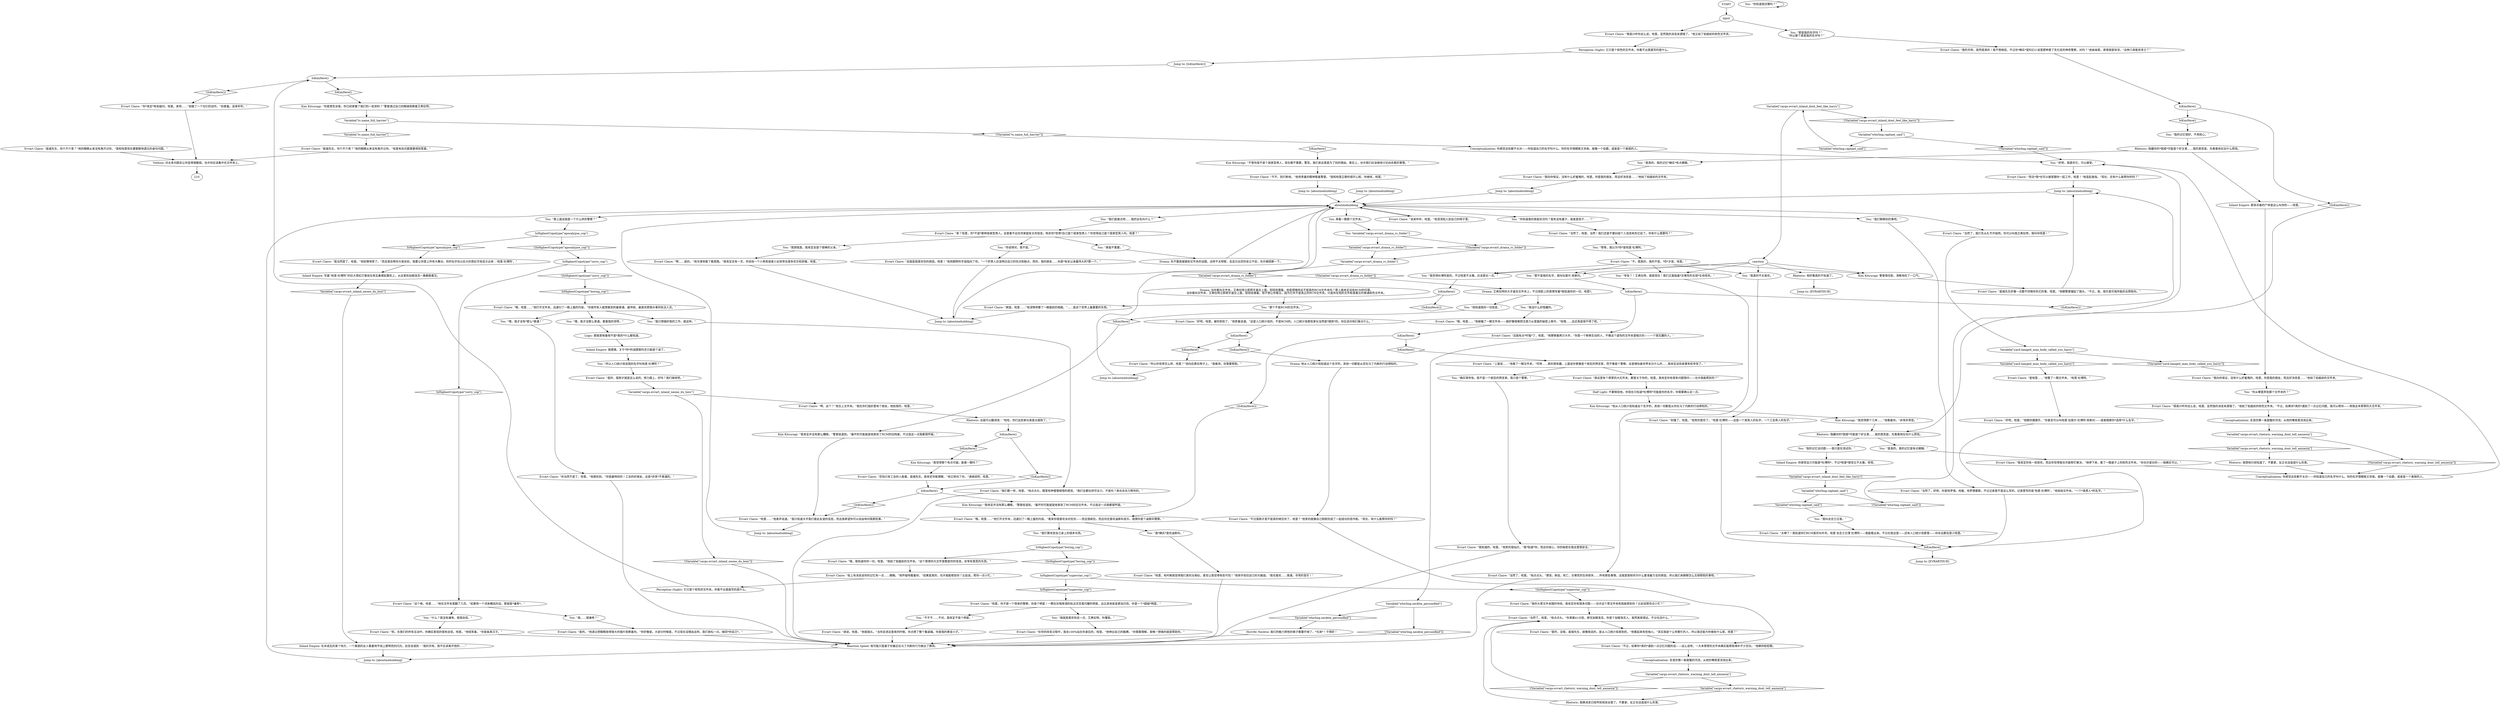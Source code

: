 # CONTAINERYARD / EVRART ME
# "You seem to know thing about me... Can I ask you about something?"
# ==================================================
digraph G {
	  0 [label="START"];
	  1 [label="input"];
	  2 [label="IsHighestCopotype(\"superstar_cop\")"];
	  3 [label="IsHighestCopotype(\"superstar_cop\")", shape=diamond];
	  4 [label="!(IsHighestCopotype(\"superstar_cop\"))", shape=diamond];
	  5 [label="Rhetoric: 我想他已经知道了。不要紧，反正也没造成什么伤害。"];
	  6 [label="Half Light: 不要相信他。你现在只知道*杜博阿*可能是你的名字。你需要确认这一点。"];
	  7 [label="Evrart Claire: “太棒了！我知道你们RCM喜欢叫外号。哈里‘龙舌兰日落’杜博阿——我能看出来。不过在我这里——还有人口统计局那里——你永远都会是小哈里。”"];
	  8 [label="Kim Kitsuragi: “我觉得那个有点可疑。能看一眼吗？”"];
	  9 [label="You: “我打算改变自己身上的很多东西。”"];
	  10 [label="Evrart Claire: “当然了，哈里。”他点点头。“罪恶，鲜血，死亡，灾难性的生命损失……所有那些事情。这就是我和你为什么要准备万全的原因，所以我们来聊聊怎么互相帮助的事吧。”"];
	  11 [label="Evrart Claire: “我知道的，哈里。”他笑的很灿烂。“我*知道*你。而且你放心，你的秘密在我这里很安全。”"];
	  12 [label="Variable[\"whirling.necktie_personified\"]"];
	  13 [label="Variable[\"whirling.necktie_personified\"]", shape=diamond];
	  14 [label="!(Variable[\"whirling.necktie_personified\"])", shape=diamond];
	  15 [label="Evrart Claire: “是的，我刚才就是这么说的。努力跟上，好吗？我们继续吧。”"];
	  16 [label="You: “是真的。我的记忆是有点模糊。”"];
	  17 [label="Jump to: [aboutmehubbing]"];
	  18 [label="Evrart Claire: “哦，哈里……”他偷瞄了一眼文件夹——就好像很难把注意力从里面的秘密上移开。“哇哦……这还真是很不得了呢。”"];
	  19 [label="You: “我*确实*喜欢迪斯科。”"];
	  20 [label="Evrart Claire: “胡说，哈里。”他摇摇头。“当你走进这里来的时候，你点燃了整个集装箱。你是我的黄金小子。”"];
	  21 [label="Evrart Claire: “哈里，有时候我觉得我们真的太相似，甚至让我觉得有些可怕！”他用手抱住自己的大脑袋。“我也喜欢……普通，寻常的音乐！”"];
	  22 [label="Rhetoric: 我猜消息已经传到他耳朵里了。不要紧，反正也没造成什么伤害。"];
	  23 [label="Evrart Claire: “曷城先生，你介不介意？”他的眼睛从来没有离开过你。“哈里有些问题需要得到答案。”"];
	  24 [label="You: “那上面说我是一个什么样的警察？”"];
	  25 [label="Evrart Claire: “你*肯定*有些疑问，哈里。来吧……”他做了一个勾引的动作。“别害羞。说来听听。”"];
	  26 [label="You: “家庭不重要。”"];
	  27 [label="Evrart Claire: “哦，哈里……”他打开文件夹，迅速扫了一眼上面的内容。“你是所有人能想象到的最普通、最传统、最喜欢照章办事的执法人员。”"];
	  28 [label="You: “我就是喜欢你这一点，艾弗拉特。你懂我。”"];
	  29 [label="Horrific Necktie: 我们的魅力把他的裤子都要吓掉了，*兄弟*！干得好！"];
	  30 [label="IsHighestCopotype(\"apocalypse_cop\")"];
	  31 [label="IsHighestCopotype(\"apocalypse_cop\")", shape=diamond];
	  32 [label="!(IsHighestCopotype(\"apocalypse_cop\"))", shape=diamond];
	  33 [label="You: “是真的。我的记忆*确实*有点模糊。”"];
	  34 [label="Evrart Claire: “而且*我*也可以接受跟你一起工作，哈里！”他竖起食指。“现在，还有什么能帮你的吗？”"];
	  35 [label="Evrart Claire: “啊……是的。”他冷漠地看了看周围。“我肯定总有一天，你会给一个小男孩或者小女孩带去很多欢乐和骄傲，哈里。”"];
	  36 [label="Jump to: [aboutmehubbing]"];
	  37 [label="IsKimHere()"];
	  38 [label="IsKimHere()", shape=diamond];
	  39 [label="!(IsKimHere())", shape=diamond];
	  40 [label="Variable[\"cargo.evrart_rhetoric_warning_dont_tell_amnesia\"]"];
	  41 [label="Variable[\"cargo.evrart_rhetoric_warning_dont_tell_amnesia\"]", shape=diamond];
	  42 [label="!(Variable[\"cargo.evrart_rhetoric_warning_dont_tell_amnesia\"])", shape=diamond];
	  43 [label="Evrart Claire: “这就是我喜欢你的原因，哈里！”他用肥胖的手指指向了你。“一个好男人应该明白自己的优点和缺点，而你，我的朋友……你是*有史以来最伟大的*那一个。”"];
	  44 [label="Evrart Claire: “恐怕只有工会的人能看，曷城先生。我肯定你能理解。”他又转向了你。“请继续吧，哈里。”"];
	  45 [label="Jump to: [aboutmehubbing]"];
	  46 [label="You: “不不不……不对。我肯定不是个明星。”"];
	  47 [label="Conceptualization: 言语仿佛一条甜蜜的河流，从他的嘴唇里流淌出来。"];
	  48 [label="Evrart Claire: “我的天啦，居然是真的！我不想相信，不过你*确实*是科幻小说里那种患了失忆症的神奇警察，对吗？”他耸耸肩，表情很是惊讶。“这种几率能有多少？”"];
	  49 [label="Evrart Claire: “别傻了，哈里。”他笑的更欢了。“哈里·杜博阿——这是一个真男人的名字。一个工会男人的名字。”"];
	  50 [label="Kim Kitsuragi: “不管你是不是个居家型男人，现在都不重要，警官。我们来这里是为了别的理由。事实上，也许我们应该继续讨论凶杀案的事情。”"];
	  51 [label="You: “我想我是。我肯定会是个很棒的父亲。”"];
	  52 [label="Drama: 当你看向文件夹，艾弗拉特立即把手盖在上面，轻轻抚摸着。他是想掩饰这不是真的RCM文件夹吗？那上面肯定没有RCM的印章。\n当你看向文件夹，艾弗拉特立即把手盖在上面，轻轻抚摸着。他不想让你看见，因为它并不是真正的RCM文件夹。只是你在他的文件柜里看见的普通棕色文件夹。"];
	  53 [label="Evrart Claire: “不过我刚才是不是真的唬住你了，哈里？”他笑的就像自己刚刚完成了一起成功的恶作剧。“现在，有什么能帮你的吗？”"];
	  54 [label="You: “他知道我的一切信息。”"];
	  55 [label="Evrart Claire: “哈里，你不是一个简单的警察，你是个明星！一颗在灰暗单调的执法天空里闪耀的明星，远比其他星星更加闪亮。你是一个*超级*明星。”"];
	  56 [label="You: “喂，我才没有*那么*普通！”"];
	  57 [label="Inland Empire: 很遗憾。关于*你*的谜题暂时还只能是个谜了。"];
	  58 [label="Jump to: [IsKimHere()]"];
	  59 [label="Variable[\"tc.name_full_harrier\"]"];
	  60 [label="Variable[\"tc.name_full_harrier\"]", shape=diamond];
	  61 [label="!(Variable[\"tc.name_full_harrier\"])", shape=diamond];
	  62 [label="You: “那个不是RCM的文件夹。”"];
	  63 [label="Kim Kitsuragi: “我肯定并没有那么糟糕，”警督低语到。“最坏的可能就是他拿到了RCM的旧档案，不过连这一点我都很怀疑。”"];
	  64 [label="You: “确实很夸张。我不是一个疯狂的预言家。我只是个警察。”"];
	  65 [label="Rhetoric: 隐藏你的*困惑*可能是个好主意……我的意思是，先看看他在玩什么把戏。"];
	  66 [label="You: “我觉得杜博阿是的，不过哈里不太像。应该更长一点。”"];
	  67 [label="Jump to: [aboutmehubbing]"];
	  68 [label="Drama: 艾弗拉特的大手盖在文件夹上，不过他脸上的表情写着*我知道你的一切，哈里*。"];
	  69 [label="Evrart Claire: “好吧，哈里，被你抓到了，”他笑着说道。“这是人口统计局的，不是RCM的。人口统计局那些家伙当然是*腐败*的。你应该对他们做点什么。”"];
	  70 [label="Drama: 他从人口统计局知道这个名字的，其他一切都是从您在马丁内斯的行动得知的。"];
	  71 [label="Inland Empire: 写着“哈里·杜博阿”的巨大霓虹灯悬挂在库瓦桑德起重机上，从这里到加姆洛克一路都能看见。"];
	  72 [label="You: “所以人口统计局说我的名字叫哈里·杜博阿？”"];
	  73 [label="Variable[\"yard.hanged_man_body_called_you_harry\"]"];
	  74 [label="Variable[\"yard.hanged_man_body_called_you_harry\"]", shape=diamond];
	  75 [label="!(Variable[\"yard.hanged_man_body_called_you_harry\"])", shape=diamond];
	  76 [label="You: “你知道我的家庭状况吗？我有没有妻子，或者是孩子……？”"];
	  77 [label="Kim Kitsuragi: “你是想告诉我，你已经掌握了我们的一些资料？”警督透过自己的眼镜观察着艾弗拉特。"];
	  78 [label="Conceptualization: 言语仿佛一条甜蜜的河流，从他的嘴唇里流淌出来。"];
	  79 [label="You: “那不是我的名字，我叫拉斐尔·库斯托。”"];
	  80 [label="IsKimHere()"];
	  81 [label="IsKimHere()", shape=diamond];
	  82 [label="!(IsKimHere())", shape=diamond];
	  83 [label="Evrart Claire: “这个嘛，哈里……”他在文件夹里翻了几页。“如果用一个词来概括的话，那就是*谦卑*。”"];
	  84 [label="Reaction Speed: 他可能只是基于你最近在马丁内斯的行为做出了猜测。"];
	  85 [label="Evrart Claire: “不不。别打断他。”他用责备的眼神看着警督。“我和哈里正聊的很开心呢。你继续，哈里。”"];
	  86 [label="Volition: 问太多问题会让你显得很脆弱。也许你应该集中在文件夹上。"];
	  87 [label="You: “我真的不太喜欢。”"];
	  88 [label="Jump to: [aboutmehubbing]"];
	  89 [label="Evrart Claire: “呃，在我们的所有互动中，你确实表现的很有自信，哈里。”他轻笑着。“你是条真汉子。”"];
	  90 [label="IsKimHere()"];
	  91 [label="IsKimHere()", shape=diamond];
	  92 [label="!(IsKimHere())", shape=diamond];
	  93 [label="You: “我的记忆没问题——我只是在测试你。”"];
	  94 [label="You: 再看一眼那个文件夹。"];
	  95 [label="You: Variable[\"cargo.evrart_drama_rc_folder\"]"];
	  96 [label="Variable[\"cargo.evrart_drama_rc_folder\"]", shape=diamond];
	  97 [label="!(Variable[\"cargo.evrart_drama_rc_folder\"])", shape=diamond];
	  98 [label="Evrart Claire: “不。我真的，真的不是。*你*才是，哈里。”"];
	  99 [label="Evrart Claire: “曷城先生好像一点都不同情你失忆的事，哈里。”他朝警督皱起了眉头。“不过，我，很乐意尽我所能的去帮助你。”"];
	  100 [label="Evrart Claire: “哈里……”他柔声说道。“我只知道关乎我们彼此友谊的信息。而且我希望你可以自由地问我那些事。”"];
	  101 [label="IsKimHere()"];
	  102 [label="IsKimHere()", shape=diamond];
	  103 [label="!(IsKimHere())", shape=diamond];
	  104 [label="You: “我……很谦卑？”"];
	  105 [label="Inland Empire: 在米诺瓦的某个地方，一个美丽的女人看着地平线上那明亮的闪光，自言自语到：“我的天啦，我不应该离开他的……”"];
	  106 [label="Evrart Claire: “我向你保证，没有什么好羞愧的，哈里。你是我的朋友，而且好消息是……”他拍了拍面前的文件夹。"];
	  107 [label="You: “我们聊聊别的事吧。”"];
	  108 [label="Variable[\"cargo.evrart_rhetoric_warning_dont_tell_amnesia\"]"];
	  109 [label="Variable[\"cargo.evrart_rhetoric_warning_dont_tell_amnesia\"]", shape=diamond];
	  110 [label="!(Variable[\"cargo.evrart_rhetoric_warning_dont_tell_amnesia\"])", shape=diamond];
	  111 [label="Jump to: [aboutmehubbing]"];
	  112 [label="IsKimHere()"];
	  113 [label="IsKimHere()", shape=diamond];
	  114 [label="!(IsKimHere())", shape=diamond];
	  115 [label="You: “我没什么好隐藏的。”"];
	  116 [label="You: “什么？我没有谦卑。我很自信。”"];
	  117 [label="Evrart Claire: “是的。”他透过把眼睛放得很大的镜片观察着你。“你好像是。大部分时候是。不过现在没理由这样。我们放松一点。做回*你自己*。”"];
	  118 [label="Evrart Claire: “我们都一样，哈里。”他点点头，眼里有种惺惺相惜的感觉。“我们全都在拼尽全力，不是吗？我也会全力帮你的。”"];
	  119 [label="You: “喂，我才没那么普通，看看我的领带。”"];
	  120 [label="Variable[\"cargo.evrart_drama_rc_folder\"]"];
	  121 [label="Variable[\"cargo.evrart_drama_rc_folder\"]", shape=diamond];
	  122 [label="!(Variable[\"cargo.evrart_drama_rc_folder\"])", shape=diamond];
	  123 [label="IsHighestCopotype(\"sorry_cop\")"];
	  124 [label="IsHighestCopotype(\"sorry_cop\")", shape=diamond];
	  125 [label="!(IsHighestCopotype(\"sorry_cop\"))", shape=diamond];
	  126 [label="Evrart Claire: “街上有消息说你的记忆有一点……模糊。”他怀疑地看着你。“如果是真的，也许我能帮到你？比如说，帮你一点小忙。”"];
	  127 [label="You: “我们直接点吧……我的全名叫什么？”"];
	  128 [label="aboutmehubbing"];
	  129 [label="Rhetoric: 这就可以翻译成：“哈哈，你们这些家伙真是太腐败了。”"];
	  130 [label="Variable[\"whirling.raphael_said\"]"];
	  131 [label="Variable[\"whirling.raphael_said\"]", shape=diamond];
	  132 [label="!(Variable[\"whirling.raphael_said\"])", shape=diamond];
	  133 [label="Variable[\"whirling.raphael_said\"]"];
	  134 [label="Variable[\"whirling.raphael_said\"]", shape=diamond];
	  135 [label="!(Variable[\"whirling.raphael_said\"])", shape=diamond];
	  136 [label="You: “你说得对，我不是。”"];
	  137 [label="You: “我只想做好我的工作，就这样。”"];
	  138 [label="Evrart Claire: “你当然不是了，哈里，”他感叹到。“你是最特别的！工会的好朋友。这是*非常*不普通的。”"];
	  139 [label="Jump to: [aboutmehubbing]"];
	  140 [label="IsKimHere()"];
	  141 [label="IsKimHere()", shape=diamond];
	  142 [label="!(IsKimHere())", shape=diamond];
	  143 [label="Kim Kitsuragi: “我肯定并没有那么糟糕，”警督低语到。“最坏的可能就是他拿到了RCM的旧文件夹，不过连这一点我都很怀疑。”"];
	  144 [label="Evrart Claire: “上面说……”他看了一眼文件夹。“哎呀……真的很有趣。上面说你更像是个疯狂的预言家，而不像是个警察。总是嘀咕着世界末日什么的……我肯定这些故事有些夸张了。”"];
	  145 [label="Evrart Claire: “我当然是了，哈里。”他狡猾地笑了。“而且我会帮你大放异彩。我要让你登上所有大舞台。你的名字会以巨大的霓虹字母显示出来：‘哈里·杜博阿’。”"];
	  146 [label="Evrart Claire: “在你的改变过程中，我会100%站在你身后的，哈里。”他伸出自己的胳膊。“你需要理解，我唯一想做的就是帮助你。”"];
	  147 [label="IsHighestCopotype(\"boring_cop\")"];
	  148 [label="IsHighestCopotype(\"boring_cop\")", shape=diamond];
	  149 [label="!(IsHighestCopotype(\"boring_cop\"))", shape=diamond];
	  150 [label="Evrart Claire: “哦，我知道你的一切，哈里。”他拍了拍面前的文件夹。“这个厚厚的大文件里都是你的信息。非常有意思的东西。”"];
	  151 [label="Evrart Claire: “很高兴听你这么说，哈里。显然我的消息来源错了。”他又拍了拍面前的棕色文件夹。"];
	  152 [label="Rhetoric: 隐藏你的*困惑*可能是个好主意……我的意思是，先看看他在玩什么把戏。"];
	  153 [label="Perception (Sight): 它只是个棕色的文件夹。你看不出里面写的是什么。"];
	  154 [label="Conceptualization: 你感觉这些都不太对——你知道自己的名字叫什么。你的名字很精致又世故。就像一个伯爵。或者是一个美丽的人。"];
	  155 [label="Variable[\"cargo.evrart_inland_dont_feel_like_harry\"]"];
	  156 [label="Variable[\"cargo.evrart_inland_dont_feel_like_harry\"]", shape=diamond];
	  157 [label="!(Variable[\"cargo.evrart_inland_dont_feel_like_harry\"])", shape=diamond];
	  158 [label="reaction"];
	  159 [label="You: “好吧，我喜欢它，可以接受。”"];
	  160 [label="You: “夸张？！艾弗拉特，就是现在！我们正面临着*灾难性的全球*生命损失。”"];
	  161 [label="Evrart Claire: “我这里有个厚厚的大文件夹，都是关于你的，哈里。我肯定你有很多问题想问——也许我能帮到你？”"];
	  162 [label="You: “你从哪里弄到那个文件夹的？”"];
	  163 [label="Evrart Claire: “说来听听，哈里。”他深深陷入到自己的椅子里。"];
	  164 [label="Evrart Claire: “曷城先生，你介不介意？”他的眼睛从来没有离开过你。“我和哈里现在要聊聊他遗忘的身份问题。”"];
	  165 [label="Conceptualization: 你感觉这些都不太对——你知道自己的名字叫什么。你的名字很精致又世故。就像一个伯爵。或者是一个美丽的人。"];
	  166 [label="You: “我叫龙舌兰日落。”"];
	  167 [label="Kim Kitsuragi: 警督捂住脸，清晰地叹了一口气。"];
	  168 [label="Jump to: [EVRARTHUB]"];
	  169 [label="Variable[\"cargo.evrart_inland_neone_du_bois\"]"];
	  170 [label="Variable[\"cargo.evrart_inland_neone_du_bois\"]", shape=diamond];
	  171 [label="!(Variable[\"cargo.evrart_inland_neone_du_bois\"])", shape=diamond];
	  172 [label="Evrart Claire: “啊，这个？”他合上文件夹。“我在你们组织里有个朋友，他给我的，哈里。”"];
	  173 [label="Evrart Claire: “很高兴听你这么说，哈里。显然我的消息来源错了。”他拍了拍面前的棕色文件夹。“不过，如果你*真的*遇到了一点记忆问题，我可以帮你——用我这本厚厚的大文件夹。”"];
	  174 [label="Inland Empire: 你感觉自己可能是*杜博阿*，不过*哈里*感觉又不太像。奇怪。"];
	  175 [label="Evrart Claire: “好吧，哈里。”他朝你摆摆手。“你甚至可以叫哈里·拉斐尔·杜博阿·库斯托——或者随便你*选择*什么名字。”"];
	  176 [label="IsKimHere()"];
	  177 [label="IsKimHere()", shape=diamond];
	  178 [label="!(IsKimHere())", shape=diamond];
	  179 [label="Evrart Claire: “这就有点*时髦*了，哈里。”他摩擦着两只大手。“你是一个鲜艳生动的人，不像这个虚伪的文件夹里暗示的——一个很无趣的人。”"];
	  180 [label="Logic: 那就意味着他不是*真的*什么都知道。"];
	  181 [label="Evrart Claire: “不过，如果你*真的*遇到一点记忆问题的话——这么说吧，一大本厚厚的文件夹确实能帮助填补不少空白。”他朝你眨眨眼。"];
	  182 [label="Perception (Sight): 它只是个棕色的文件夹。你看不出里面写的是什么。"];
	  183 [label="Evrart Claire: “当然了，哈里。”他点点头。“你隶属41分局，家住加姆洛克。你是个加姆洛克人。虽然离家很远，不过也没什么。”"];
	  184 [label="You: “你知道我住哪吗？”"];
	  185 [label="Evrart Claire: “当然了，我们先从礼节开始吧。你可以叫我艾弗拉特，我叫你哈里！”"];
	  186 [label="You: “那是我的名字吗？”\n“所以那个真是我的名字吗？”"];
	  187 [label="Evrart Claire: “我向你保证，没有什么好羞愧的，哈里。你是我的朋友，而且好消息是……”他拍了拍面前的文件夹。"];
	  188 [label="Evrart Claire: “我肯定你有一些担忧，而且你觉得我也许能帮忙解决，”他停下来，看了一眼桌子上的棕色文件夹。“你也许是对的——我确实可以。”"];
	  189 [label="Kim Kitsuragi: “他从人口统计局知道这个名字的，其他一切都是从你在马丁内斯的行动得知的。”"];
	  190 [label="Evrart Claire: “所以你觉得怎么样，哈里？”他向后靠在椅子上。“我推测，你需要帮助。”"];
	  191 [label="Evrart Claire: “哦，哈里……”他打开文件夹，迅速扫了一眼上面的内容。“看来你很喜欢派对狂欢——而且很疯狂。而且你还喜欢迪斯科音乐。我猜你是个迪斯科警察。”"];
	  192 [label="Evrart Claire: “我的大厚文件夹随时待命。我肯定你有很多问题——也许这个厚文件夹和我能帮到你？比如说帮你点小忙？”"];
	  193 [label="Jump to: [aboutmehubbing]"];
	  194 [label="Jump to: [EVRARTHUB]"];
	  195 [label="You: “等等，我以为*你*是哈里·杜博阿。”"];
	  196 [label="Rhetoric: 他好像真的不知道了。"];
	  197 [label="Evrart Claire: “是的，没错，曷城先生，就像我说的，是从人口统计局拿到的。”他看起来有些恼火。“其实我是个公务繁忙的人，所以我还能为你做些什么呢，哈里？”"];
	  198 [label="Kim Kitsuragi: “我觉得那个几率……”他看着你。“非常非常低。”"];
	  199 [label="You: “我的记忆很好。不用担心。”"];
	  200 [label="Inland Empire: 那具吊着的尸体是这么叫你的——哈里。"];
	  201 [label="Evrart Claire: “是哈里……”他瞥了一眼文件夹。“哈里·杜博阿。”"];
	  202 [label="Evrart Claire: “家？哈里，你*不是*那种居家型男人。这里看不出任何家庭有关的信息。除非你*觉得*自己是个居家型男人？你觉得自己是个居家型男人吗，哈里？”"];
	  203 [label="Evrart Claire: “当然了，哈里，当然！我们还是不要纠结个人信息和失忆症了。你有什么需要吗？”"];
	  204 [label="Evrart Claire: “当然了，好吧。你是哈罗德。哈曼。哈罗德蒙斯。不过记录里不是这么写的。记录里写的是‘哈里·杜博阿’。”他拍拍文件夹。“一个*真男人*的名字。”"];
	  205 [label="IsKimHere()"];
	  206 [label="IsKimHere()", shape=diamond];
	  207 [label="!(IsKimHere())", shape=diamond];
	  208 [label="Evrart Claire: “家庭，哈里……”他深情地瞥了一眼面前的相框。“……是这个世界上最重要的东西。”"];
	  209 [label="Drama: 先不要直接跳到文件夹的话题。这样不太明智，会显示出您的坐立不安。先仔细观察一下。"];
	  0 -> 1
	  1 -> 186
	  1 -> 151
	  2 -> 3
	  2 -> 4
	  3 -> 55
	  4 -> 192
	  5 -> 154
	  6 -> 189
	  7 -> 177
	  8 -> 44
	  9 -> 147
	  10 -> 84
	  11 -> 84
	  12 -> 13
	  12 -> 14
	  13 -> 29
	  14 -> 84
	  15 -> 169
	  16 -> 188
	  17 -> 128
	  18 -> 101
	  19 -> 21
	  20 -> 84
	  21 -> 84
	  22 -> 183
	  23 -> 86
	  24 -> 30
	  25 -> 86
	  26 -> 209
	  27 -> 56
	  27 -> 137
	  27 -> 119
	  28 -> 146
	  29 -> 84
	  30 -> 32
	  30 -> 31
	  31 -> 145
	  32 -> 123
	  33 -> 106
	  34 -> 67
	  35 -> 17
	  36 -> 128
	  37 -> 38
	  37 -> 39
	  38 -> 199
	  39 -> 65
	  40 -> 41
	  40 -> 42
	  41 -> 22
	  42 -> 183
	  43 -> 17
	  44 -> 140
	  45 -> 128
	  46 -> 20
	  47 -> 40
	  48 -> 37
	  49 -> 177
	  50 -> 85
	  51 -> 35
	  52 -> 62
	  53 -> 181
	  54 -> 141
	  55 -> 28
	  55 -> 46
	  56 -> 138
	  57 -> 72
	  58 -> 90
	  59 -> 60
	  59 -> 61
	  60 -> 23
	  61 -> 165
	  62 -> 69
	  63 -> 100
	  64 -> 11
	  65 -> 16
	  65 -> 93
	  66 -> 205
	  67 -> 128
	  68 -> 115
	  68 -> 54
	  69 -> 112
	  70 -> 53
	  71 -> 170
	  72 -> 15
	  73 -> 74
	  73 -> 75
	  74 -> 201
	  75 -> 187
	  76 -> 203
	  77 -> 59
	  78 -> 108
	  79 -> 176
	  80 -> 81
	  80 -> 82
	  81 -> 8
	  82 -> 140
	  83 -> 104
	  83 -> 116
	  84 -> 36
	  85 -> 111
	  86 -> 210
	  87 -> 49
	  88 -> 128
	  89 -> 84
	  90 -> 91
	  90 -> 92
	  91 -> 77
	  92 -> 25
	  93 -> 174
	  94 -> 95
	  95 -> 96
	  95 -> 97
	  96 -> 120
	  97 -> 120
	  98 -> 160
	  98 -> 66
	  98 -> 167
	  98 -> 79
	  98 -> 87
	  99 -> 67
	  100 -> 88
	  101 -> 102
	  101 -> 103
	  102 -> 144
	  103 -> 191
	  104 -> 117
	  105 -> 36
	  106 -> 193
	  107 -> 204
	  108 -> 109
	  108 -> 110
	  109 -> 5
	  110 -> 154
	  111 -> 128
	  112 -> 113
	  112 -> 114
	  113 -> 190
	  114 -> 70
	  115 -> 18
	  116 -> 89
	  117 -> 84
	  118 -> 84
	  119 -> 180
	  120 -> 121
	  120 -> 122
	  121 -> 52
	  122 -> 68
	  123 -> 124
	  123 -> 125
	  124 -> 83
	  125 -> 148
	  126 -> 153
	  127 -> 202
	  128 -> 163
	  128 -> 107
	  128 -> 76
	  128 -> 24
	  128 -> 185
	  128 -> 94
	  128 -> 127
	  129 -> 80
	  130 -> 131
	  130 -> 132
	  131 -> 155
	  132 -> 159
	  133 -> 134
	  133 -> 135
	  134 -> 166
	  135 -> 159
	  136 -> 43
	  137 -> 118
	  138 -> 84
	  139 -> 128
	  140 -> 142
	  140 -> 143
	  141 -> 63
	  142 -> 100
	  143 -> 191
	  144 -> 64
	  144 -> 161
	  145 -> 71
	  146 -> 84
	  147 -> 149
	  147 -> 150
	  148 -> 27
	  149 -> 2
	  150 -> 126
	  151 -> 182
	  152 -> 200
	  152 -> 33
	  153 -> 90
	  154 -> 159
	  155 -> 157
	  155 -> 158
	  156 -> 133
	  157 -> 130
	  158 -> 160
	  158 -> 66
	  158 -> 196
	  158 -> 167
	  158 -> 79
	  158 -> 87
	  159 -> 34
	  160 -> 10
	  161 -> 6
	  162 -> 173
	  163 -> 128
	  164 -> 86
	  165 -> 159
	  166 -> 7
	  167 -> 99
	  169 -> 171
	  169 -> 172
	  170 -> 105
	  171 -> 84
	  172 -> 129
	  173 -> 78
	  174 -> 156
	  175 -> 177
	  176 -> 178
	  176 -> 179
	  177 -> 168
	  178 -> 67
	  179 -> 12
	  180 -> 57
	  181 -> 47
	  182 -> 58
	  183 -> 197
	  184 -> 184
	  185 -> 73
	  186 -> 48
	  187 -> 162
	  188 -> 154
	  189 -> 198
	  190 -> 45
	  191 -> 9
	  191 -> 19
	  192 -> 183
	  193 -> 128
	  195 -> 98
	  196 -> 194
	  197 -> 181
	  198 -> 65
	  199 -> 152
	  200 -> 187
	  201 -> 175
	  202 -> 136
	  202 -> 26
	  202 -> 51
	  203 -> 195
	  204 -> 177
	  205 -> 208
	  205 -> 207
	  206 -> 50
	  208 -> 17
	  209 -> 128
}

